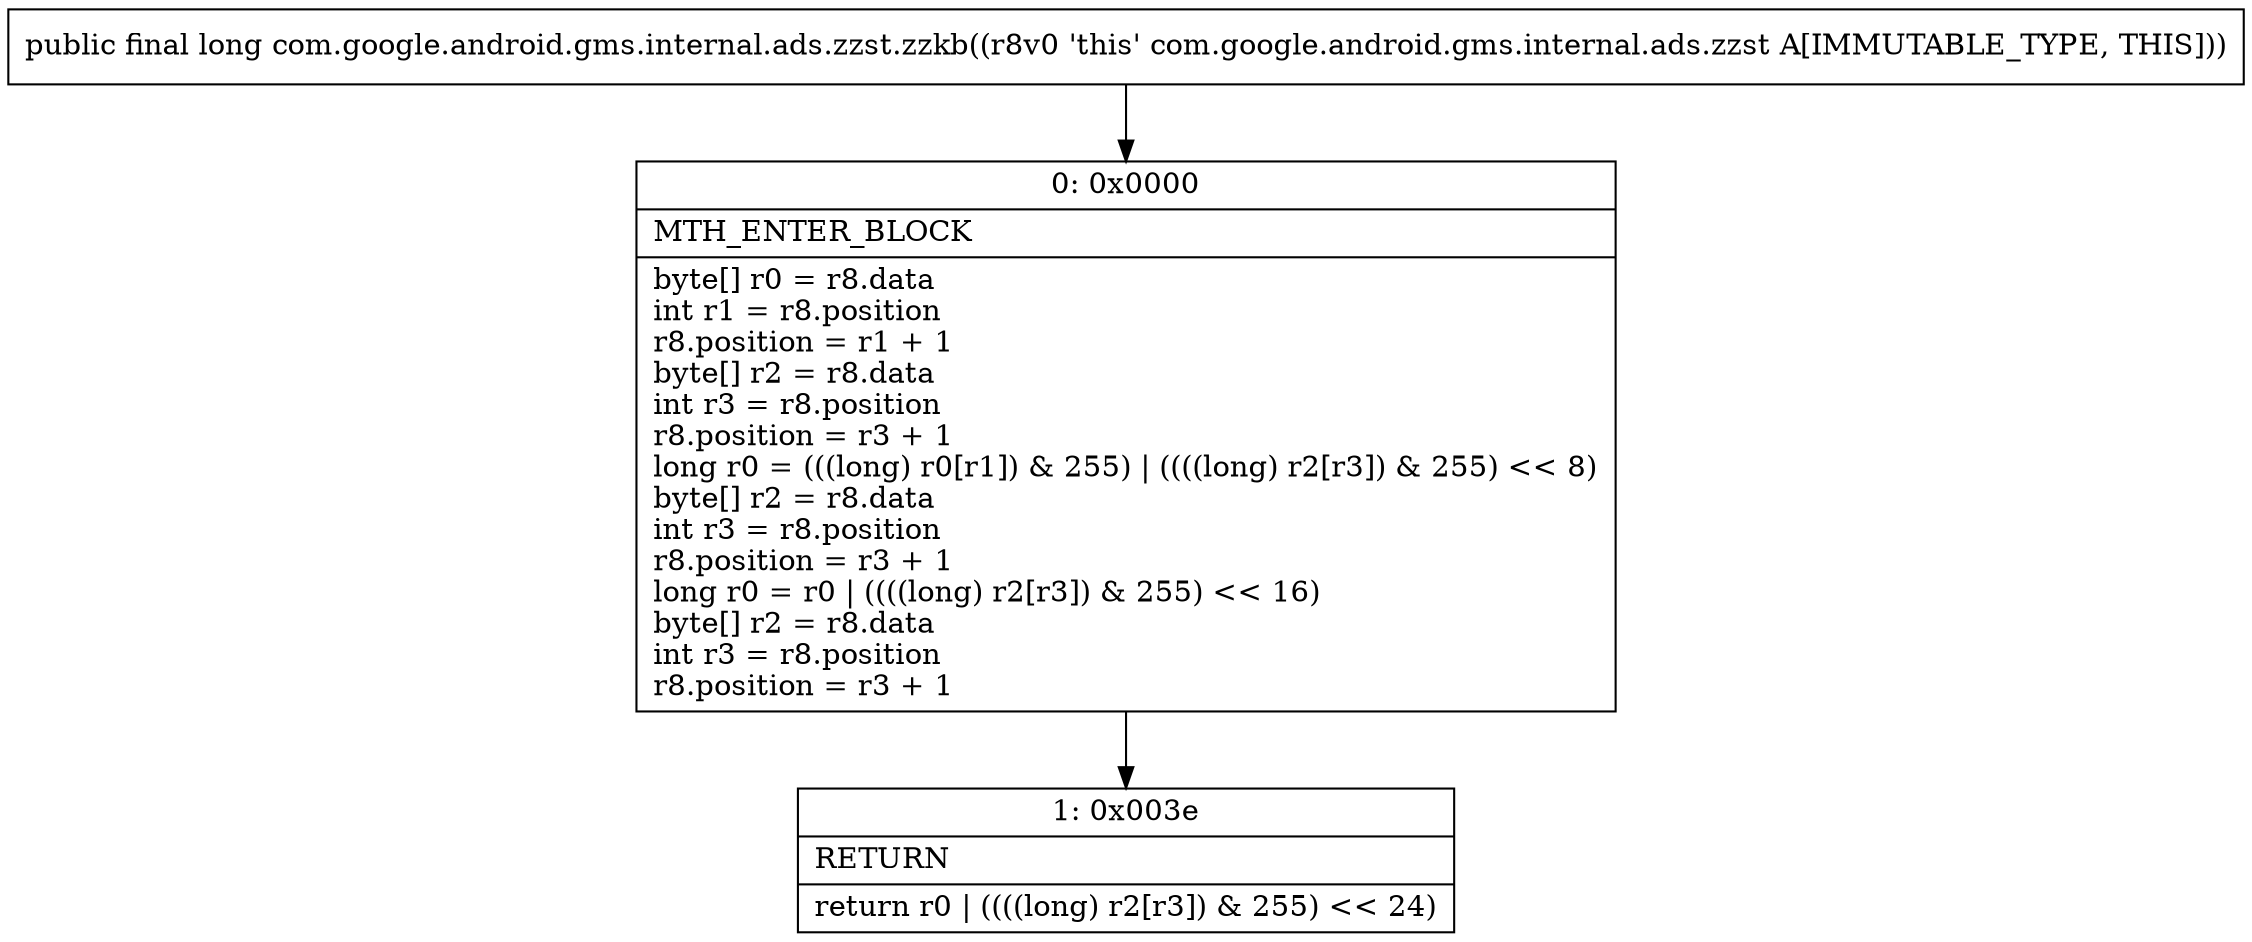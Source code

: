 digraph "CFG forcom.google.android.gms.internal.ads.zzst.zzkb()J" {
Node_0 [shape=record,label="{0\:\ 0x0000|MTH_ENTER_BLOCK\l|byte[] r0 = r8.data\lint r1 = r8.position\lr8.position = r1 + 1\lbyte[] r2 = r8.data\lint r3 = r8.position\lr8.position = r3 + 1\llong r0 = (((long) r0[r1]) & 255) \| ((((long) r2[r3]) & 255) \<\< 8)\lbyte[] r2 = r8.data\lint r3 = r8.position\lr8.position = r3 + 1\llong r0 = r0 \| ((((long) r2[r3]) & 255) \<\< 16)\lbyte[] r2 = r8.data\lint r3 = r8.position\lr8.position = r3 + 1\l}"];
Node_1 [shape=record,label="{1\:\ 0x003e|RETURN\l|return r0 \| ((((long) r2[r3]) & 255) \<\< 24)\l}"];
MethodNode[shape=record,label="{public final long com.google.android.gms.internal.ads.zzst.zzkb((r8v0 'this' com.google.android.gms.internal.ads.zzst A[IMMUTABLE_TYPE, THIS])) }"];
MethodNode -> Node_0;
Node_0 -> Node_1;
}

